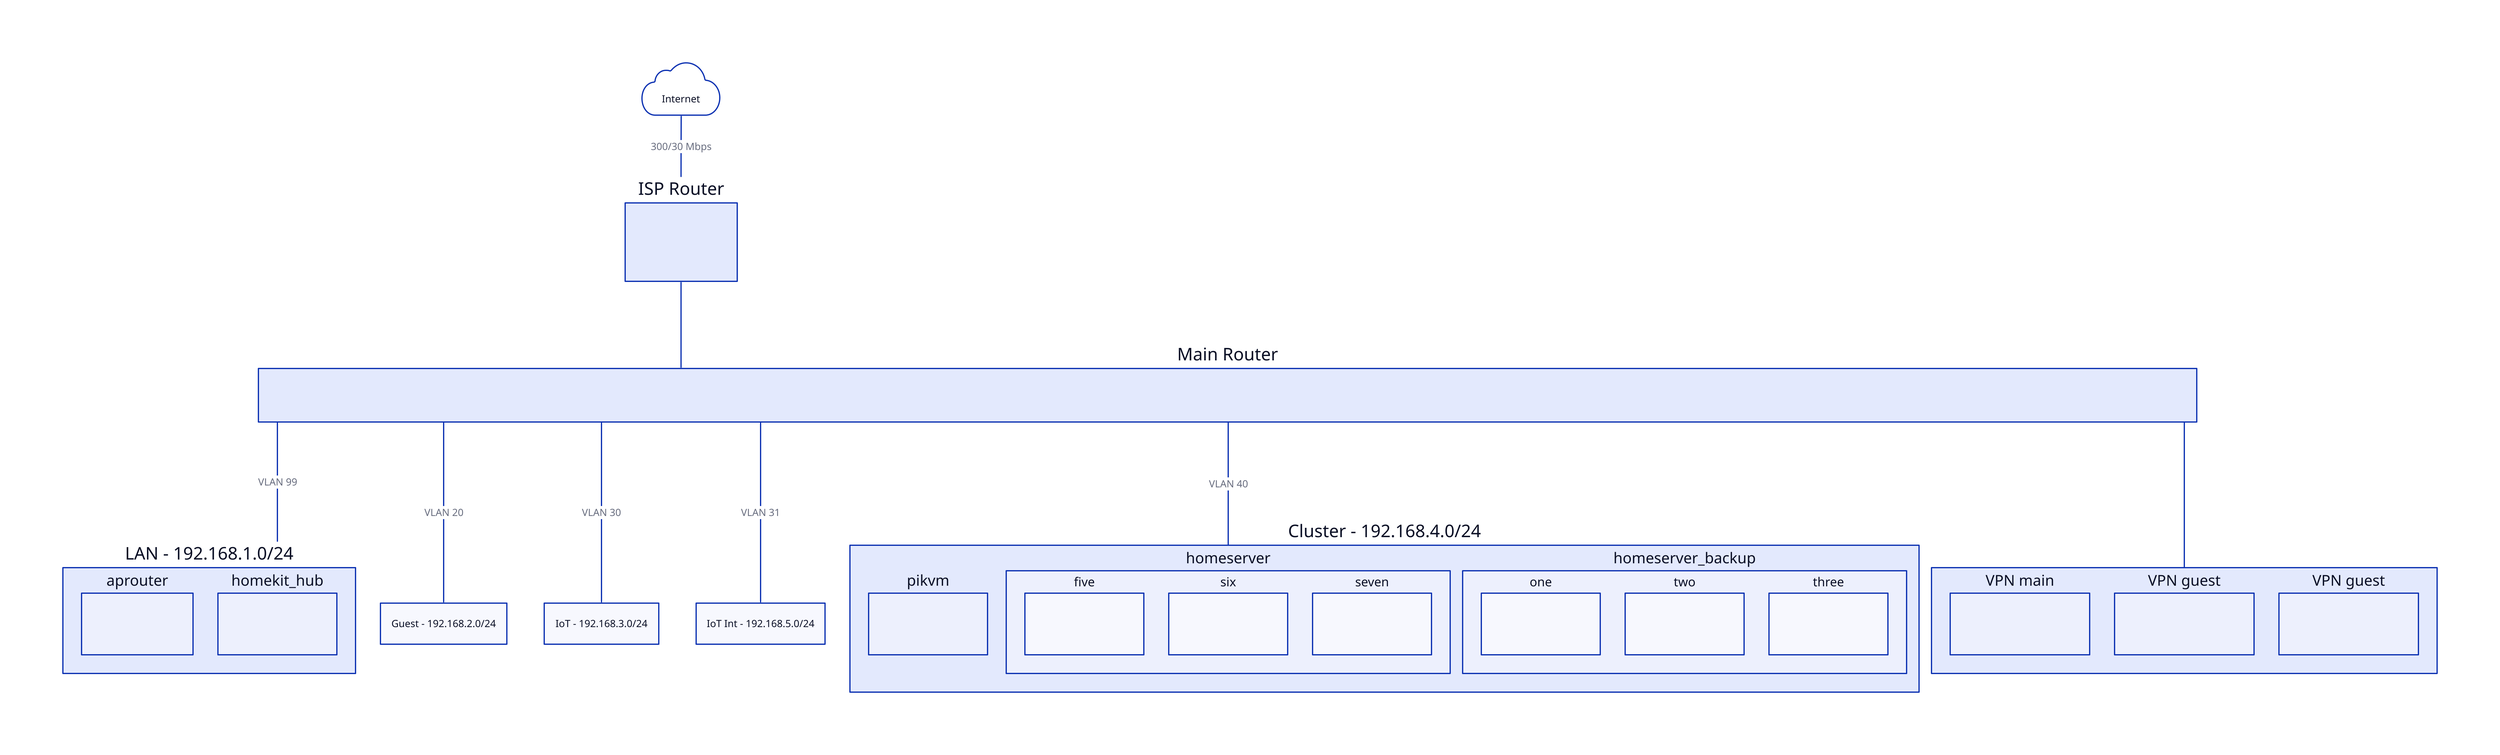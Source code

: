 vars: {
  d2-config: {
    layout-engine: elk
    theme-id: 200
  }
}
direction: down

classes: {
  *: {
    label: ""
    shape: rectangle
    style: {
      border-radius: 10
    }
  }
}

internet: {
  shape: cloud
  label: "Internet"
}

isp_router: {
  label: "ISP Router"
  explanation: |md
    ### 192.168.240.1
    - DDNS
  |
}

mainrouter: {
  label: "Main Router"
  explanation: |md
    ### 192.168.240.99
  |
}

vlan_lan: {
  label: "LAN - 192.168.1.0/24"
}

vlan_guest: {
  label: "Guest - 192.168.2.0/24"
}

vlan_iot: {
  label: "IoT - 192.168.3.0/24"
}

vlan_iot_int: {
  label: "IoT Int - 192.168.5.0/24"
}

vlan_cluster: {
  label: "Cluster - 192.168.4.0/24"
}

vpn: {
  label: ""
}

vpn.main: {
  label: "VPN main"
  explanation: |md
    ## 192.168.69.0/24
  |
}

vpn.guest: {
  label: "VPN guest"
  explanation: |md
    ## 192.168.70.0/24
  |
}

vpn.family: {
  label: "VPN guest"
  explanation: |md
    ## 192.168.71.0/24
  |
}

vlan_lan.aprouter: {
  explanation: |md
    ## 192.168.1.3
  |
}

vlan_lan.homekit_hub: {
  explanation: |md
    ## 192.168.1.10
  |
}

vlan_cluster.pikvm: {
  explanation: |md
    ## 192.168.4.31
  |
}

vlan_cluster.homeserver.five: {
  explanation: |md
    ## 192.168.4.15
  |
}

vlan_cluster.homeserver.six: {
  explanation: |md
    ## 192.168.4.16
  |
}

vlan_cluster.homeserver.seven: {
  explanation: |md
    ## 192.168.4.17
  |
}

vlan_cluster.homeserver_backup.one: {
  explanation: |md
    ## 192.168.4.21
  |
}

vlan_cluster.homeserver_backup.two: {
  explanation: |md
    ## 192.168.4.22
  |
}

vlan_cluster.homeserver_backup.three: {
  explanation: |md
    ## 192.168.4.23
  |
}

internet -- isp_router: "300/30 Mbps"
isp_router -- mainrouter
mainrouter -- vlan_lan: "VLAN 99"
mainrouter -- vlan_guest: "VLAN 20"
mainrouter -- vlan_iot: "VLAN 30"
mainrouter -- vlan_iot_int: "VLAN 31"
mainrouter -- vlan_cluster: "VLAN 40"
mainrouter -- vpn
